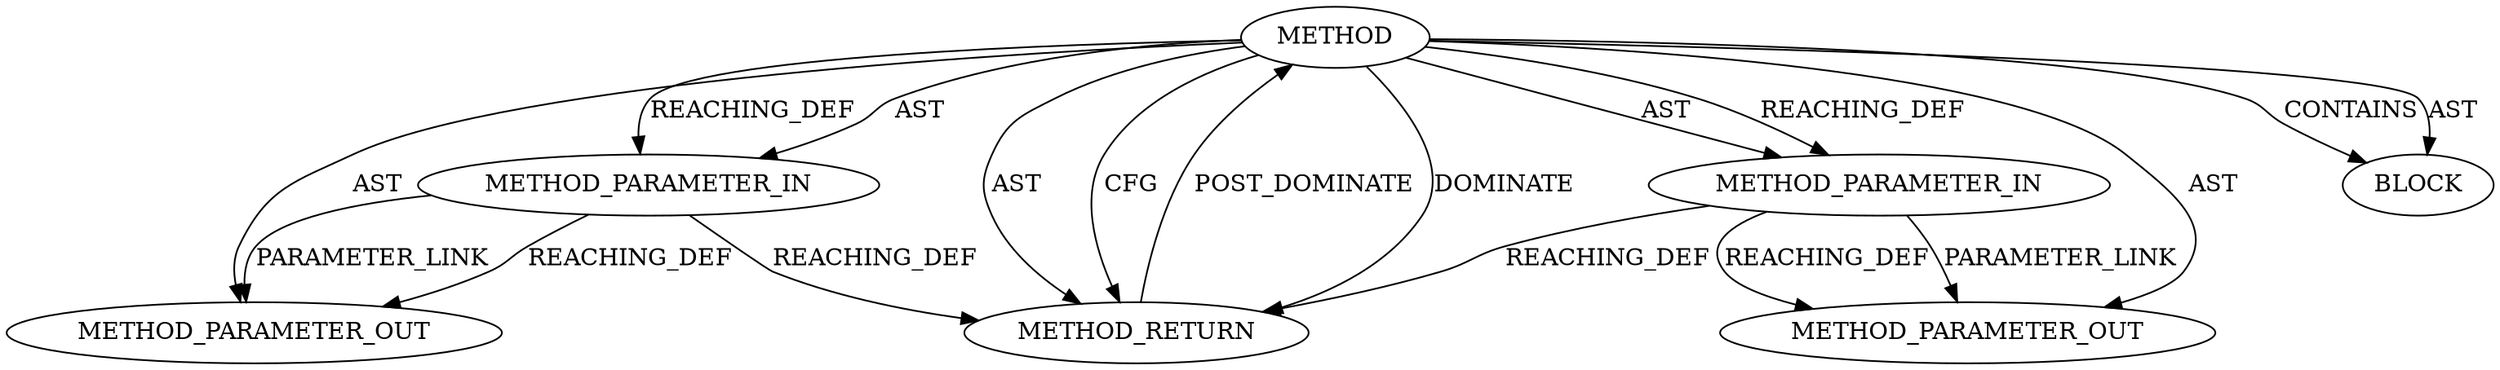 digraph {
  22210 [label=METHOD_PARAMETER_OUT ORDER=1 CODE="p1" IS_VARIADIC=false TYPE_FULL_NAME="ANY" EVALUATION_STRATEGY="BY_VALUE" INDEX=1 NAME="p1"]
  20510 [label=METHOD_RETURN ORDER=2 CODE="RET" TYPE_FULL_NAME="ANY" EVALUATION_STRATEGY="BY_VALUE"]
  20508 [label=METHOD_PARAMETER_IN ORDER=2 CODE="p2" IS_VARIADIC=false TYPE_FULL_NAME="ANY" EVALUATION_STRATEGY="BY_VALUE" INDEX=2 NAME="p2"]
  20506 [label=METHOD AST_PARENT_TYPE="NAMESPACE_BLOCK" AST_PARENT_FULL_NAME="<global>" ORDER=0 CODE="<empty>" FULL_NAME="nla_nest_cancel" IS_EXTERNAL=true FILENAME="<empty>" SIGNATURE="" NAME="nla_nest_cancel"]
  20509 [label=BLOCK ORDER=1 ARGUMENT_INDEX=1 CODE="<empty>" TYPE_FULL_NAME="ANY"]
  20507 [label=METHOD_PARAMETER_IN ORDER=1 CODE="p1" IS_VARIADIC=false TYPE_FULL_NAME="ANY" EVALUATION_STRATEGY="BY_VALUE" INDEX=1 NAME="p1"]
  22211 [label=METHOD_PARAMETER_OUT ORDER=2 CODE="p2" IS_VARIADIC=false TYPE_FULL_NAME="ANY" EVALUATION_STRATEGY="BY_VALUE" INDEX=2 NAME="p2"]
  20507 -> 22210 [label=PARAMETER_LINK ]
  20506 -> 20507 [label=REACHING_DEF VARIABLE=""]
  20506 -> 20509 [label=CONTAINS ]
  20508 -> 22211 [label=REACHING_DEF VARIABLE="p2"]
  20506 -> 22211 [label=AST ]
  20506 -> 20509 [label=AST ]
  20506 -> 20507 [label=AST ]
  20506 -> 20508 [label=AST ]
  20506 -> 20508 [label=REACHING_DEF VARIABLE=""]
  20507 -> 22210 [label=REACHING_DEF VARIABLE="p1"]
  20506 -> 20510 [label=DOMINATE ]
  20506 -> 20510 [label=AST ]
  20507 -> 20510 [label=REACHING_DEF VARIABLE="p1"]
  20510 -> 20506 [label=POST_DOMINATE ]
  20506 -> 20510 [label=CFG ]
  20506 -> 22210 [label=AST ]
  20508 -> 20510 [label=REACHING_DEF VARIABLE="p2"]
  20508 -> 22211 [label=PARAMETER_LINK ]
}
